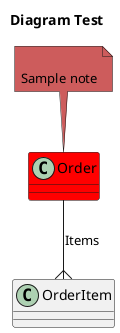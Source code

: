 @startuml
title
 Diagram Test
end title

class Order #ff0000
{
}
note top of Order #indianred

Sample note
end note
class OrderItem
{
}

Order --{ OrderItem:Items
@enduml
